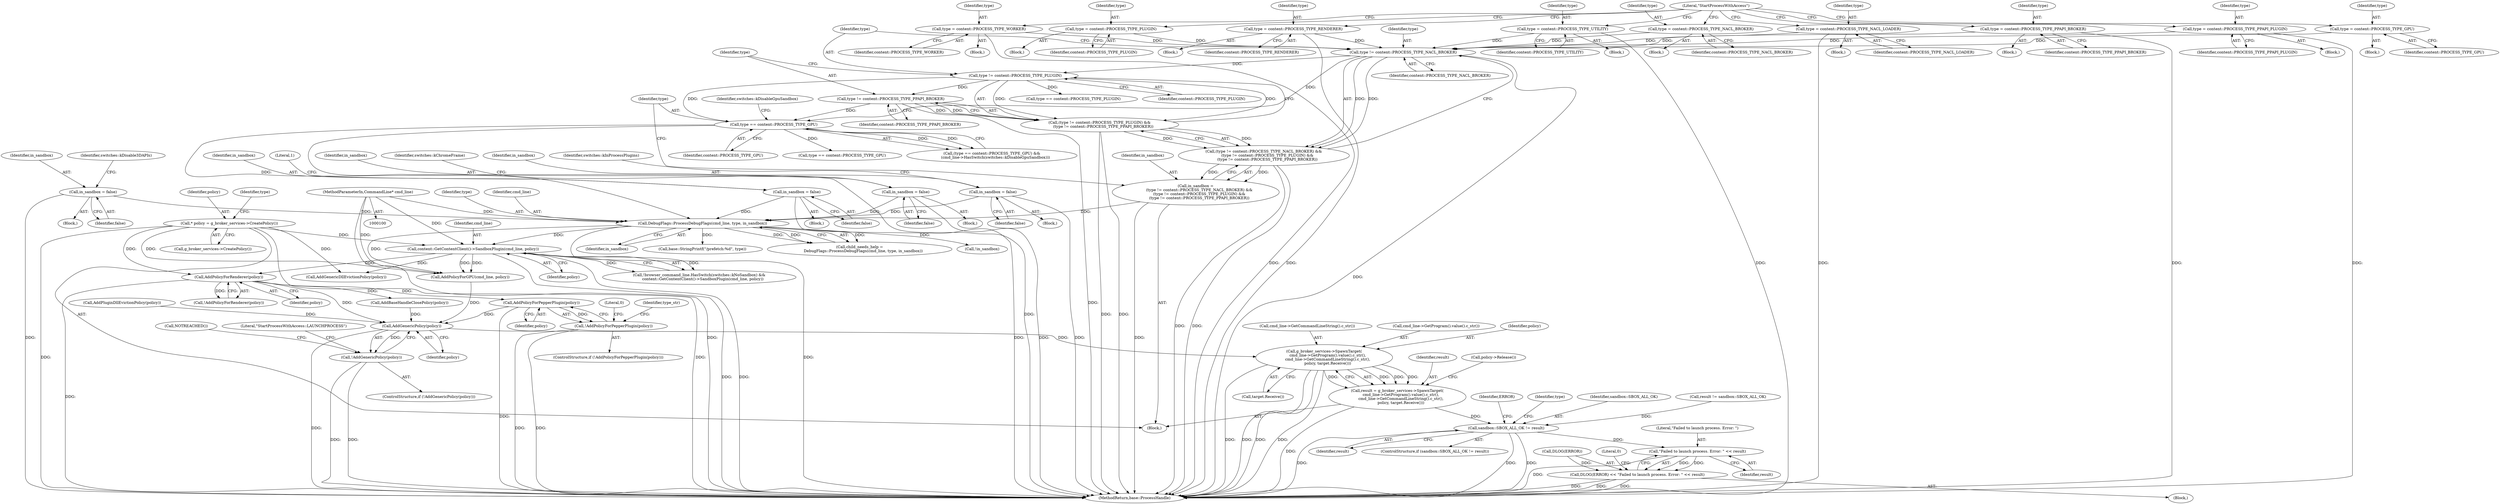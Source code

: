 digraph "0_Chrome_cd0bd79d6ebdb72183e6f0833673464cc10b3600_30@pointer" {
"1000377" [label="(Call,AddPolicyForPepperPlugin(policy))"];
"1000354" [label="(Call,AddPolicyForRenderer(policy))"];
"1000290" [label="(Call,* policy = g_broker_services->CreatePolicy())"];
"1000302" [label="(Call,content::GetContentClient()->SandboxPlugin(cmd_line, policy))"];
"1000279" [label="(Call,DebugFlags::ProcessDebugFlags(cmd_line, type, in_sandbox))"];
"1000101" [label="(MethodParameterIn,CommandLine* cmd_line)"];
"1000220" [label="(Call,type == content::PROCESS_TYPE_GPU)"];
"1000208" [label="(Call,type != content::PROCESS_TYPE_NACL_BROKER)"];
"1000129" [label="(Call,type = content::PROCESS_TYPE_PLUGIN)"];
"1000156" [label="(Call,type = content::PROCESS_TYPE_UTILITY)"];
"1000138" [label="(Call,type = content::PROCESS_TYPE_WORKER)"];
"1000120" [label="(Call,type = content::PROCESS_TYPE_RENDERER)"];
"1000147" [label="(Call,type = content::PROCESS_TYPE_NACL_LOADER)"];
"1000192" [label="(Call,type = content::PROCESS_TYPE_PPAPI_BROKER)"];
"1000174" [label="(Call,type = content::PROCESS_TYPE_GPU)"];
"1000165" [label="(Call,type = content::PROCESS_TYPE_NACL_BROKER)"];
"1000183" [label="(Call,type = content::PROCESS_TYPE_PPAPI_PLUGIN)"];
"1000215" [label="(Call,type != content::PROCESS_TYPE_PPAPI_BROKER)"];
"1000212" [label="(Call,type != content::PROCESS_TYPE_PLUGIN)"];
"1000247" [label="(Call,in_sandbox = false)"];
"1000226" [label="(Call,in_sandbox = false)"];
"1000205" [label="(Call,in_sandbox =\n      (type != content::PROCESS_TYPE_NACL_BROKER) &&\n      (type != content::PROCESS_TYPE_PLUGIN) &&\n      (type != content::PROCESS_TYPE_PPAPI_BROKER))"];
"1000207" [label="(Call,(type != content::PROCESS_TYPE_NACL_BROKER) &&\n      (type != content::PROCESS_TYPE_PLUGIN) &&\n      (type != content::PROCESS_TYPE_PPAPI_BROKER))"];
"1000211" [label="(Call,(type != content::PROCESS_TYPE_PLUGIN) &&\n      (type != content::PROCESS_TYPE_PPAPI_BROKER))"];
"1000262" [label="(Call,in_sandbox = false)"];
"1000240" [label="(Call,in_sandbox = false)"];
"1000376" [label="(Call,!AddPolicyForPepperPlugin(policy))"];
"1000424" [label="(Call,AddGenericPolicy(policy))"];
"1000423" [label="(Call,!AddGenericPolicy(policy))"];
"1000436" [label="(Call,g_broker_services->SpawnTarget(\n      cmd_line->GetProgram().value().c_str(),\n      cmd_line->GetCommandLineString().c_str(),\n      policy, target.Receive()))"];
"1000434" [label="(Call,result = g_broker_services->SpawnTarget(\n      cmd_line->GetProgram().value().c_str(),\n      cmd_line->GetCommandLineString().c_str(),\n      policy, target.Receive()))"];
"1000447" [label="(Call,sandbox::SBOX_ALL_OK != result)"];
"1000454" [label="(Call,\"Failed to launch process. Error: \" << result)"];
"1000451" [label="(Call,DLOG(ERROR) << \"Failed to launch process. Error: \" << result)"];
"1000231" [label="(Literal,1)"];
"1000422" [label="(ControlStructure,if (!AddGenericPolicy(policy)))"];
"1000499" [label="(MethodReturn,base::ProcessHandle)"];
"1000242" [label="(Identifier,false)"];
"1000455" [label="(Literal,\"Failed to launch process. Error: \")"];
"1000226" [label="(Call,in_sandbox = false)"];
"1000339" [label="(Call,type == content::PROCESS_TYPE_GPU)"];
"1000450" [label="(Block,)"];
"1000434" [label="(Call,result = g_broker_services->SpawnTarget(\n      cmd_line->GetProgram().value().c_str(),\n      cmd_line->GetCommandLineString().c_str(),\n      policy, target.Receive()))"];
"1000241" [label="(Identifier,in_sandbox)"];
"1000191" [label="(Block,)"];
"1000262" [label="(Call,in_sandbox = false)"];
"1000383" [label="(Identifier,type_str)"];
"1000103" [label="(Block,)"];
"1000290" [label="(Call,* policy = g_broker_services->CreatePolicy())"];
"1000298" [label="(Call,!browser_command_line.HasSwitch(switches::kNoSandbox) &&\n      content::GetContentClient()->SandboxPlugin(cmd_line, policy))"];
"1000449" [label="(Identifier,result)"];
"1000439" [label="(Identifier,policy)"];
"1000224" [label="(Identifier,switches::kDisableGpuSandbox)"];
"1000367" [label="(Call,AddBaseHandleClosePolicy(policy))"];
"1000147" [label="(Call,type = content::PROCESS_TYPE_NACL_LOADER)"];
"1000215" [label="(Call,type != content::PROCESS_TYPE_PPAPI_BROKER)"];
"1000219" [label="(Call,(type == content::PROCESS_TYPE_GPU) &&\n      (cmd_line->HasSwitch(switches::kDisableGpuSandbox)))"];
"1000247" [label="(Call,in_sandbox = false)"];
"1000282" [label="(Identifier,in_sandbox)"];
"1000462" [label="(Identifier,type)"];
"1000157" [label="(Identifier,type)"];
"1000451" [label="(Call,DLOG(ERROR) << \"Failed to launch process. Error: \" << result)"];
"1000220" [label="(Call,type == content::PROCESS_TYPE_GPU)"];
"1000140" [label="(Identifier,content::PROCESS_TYPE_WORKER)"];
"1000376" [label="(Call,!AddPolicyForPepperPlugin(policy))"];
"1000292" [label="(Call,g_broker_services->CreatePolicy())"];
"1000452" [label="(Call,DLOG(ERROR))"];
"1000173" [label="(Block,)"];
"1000212" [label="(Call,type != content::PROCESS_TYPE_PLUGIN)"];
"1000284" [label="(Call,base::StringPrintf(\"/prefetch:%d\", type))"];
"1000137" [label="(Block,)"];
"1000302" [label="(Call,content::GetContentClient()->SandboxPlugin(cmd_line, policy))"];
"1000156" [label="(Call,type = content::PROCESS_TYPE_UTILITY)"];
"1000216" [label="(Identifier,type)"];
"1000130" [label="(Identifier,type)"];
"1000279" [label="(Call,DebugFlags::ProcessDebugFlags(cmd_line, type, in_sandbox))"];
"1000448" [label="(Identifier,sandbox::SBOX_ALL_OK)"];
"1000222" [label="(Identifier,content::PROCESS_TYPE_GPU)"];
"1000213" [label="(Identifier,type)"];
"1000101" [label="(MethodParameterIn,CommandLine* cmd_line)"];
"1000438" [label="(Call,cmd_line->GetCommandLineString().c_str())"];
"1000185" [label="(Identifier,content::PROCESS_TYPE_PPAPI_PLUGIN)"];
"1000227" [label="(Identifier,in_sandbox)"];
"1000245" [label="(Identifier,switches::kInProcessPlugins)"];
"1000377" [label="(Call,AddPolicyForPepperPlugin(policy))"];
"1000119" [label="(Block,)"];
"1000436" [label="(Call,g_broker_services->SpawnTarget(\n      cmd_line->GetProgram().value().c_str(),\n      cmd_line->GetCommandLineString().c_str(),\n      policy, target.Receive()))"];
"1000164" [label="(Block,)"];
"1000246" [label="(Block,)"];
"1000249" [label="(Identifier,false)"];
"1000201" [label="(Literal,\"StartProcessWithAccess\")"];
"1000129" [label="(Call,type = content::PROCESS_TYPE_PLUGIN)"];
"1000291" [label="(Identifier,policy)"];
"1000375" [label="(ControlStructure,if (!AddPolicyForPepperPlugin(policy)))"];
"1000435" [label="(Identifier,result)"];
"1000192" [label="(Call,type = content::PROCESS_TYPE_PPAPI_BROKER)"];
"1000146" [label="(Block,)"];
"1000139" [label="(Identifier,type)"];
"1000128" [label="(Block,)"];
"1000261" [label="(Block,)"];
"1000209" [label="(Identifier,type)"];
"1000295" [label="(Call,type == content::PROCESS_TYPE_PLUGIN)"];
"1000122" [label="(Identifier,content::PROCESS_TYPE_RENDERER)"];
"1000149" [label="(Identifier,content::PROCESS_TYPE_NACL_LOADER)"];
"1000210" [label="(Identifier,content::PROCESS_TYPE_NACL_BROKER)"];
"1000182" [label="(Block,)"];
"1000345" [label="(Call,AddPolicyForGPU(cmd_line, policy))"];
"1000184" [label="(Identifier,type)"];
"1000335" [label="(Call,AddPluginDllEvictionPolicy(policy))"];
"1000225" [label="(Block,)"];
"1000425" [label="(Identifier,policy)"];
"1000206" [label="(Identifier,in_sandbox)"];
"1000183" [label="(Call,type = content::PROCESS_TYPE_PPAPI_PLUGIN)"];
"1000304" [label="(Identifier,policy)"];
"1000211" [label="(Call,(type != content::PROCESS_TYPE_PLUGIN) &&\n      (type != content::PROCESS_TYPE_PPAPI_BROKER))"];
"1000380" [label="(Literal,0)"];
"1000263" [label="(Identifier,in_sandbox)"];
"1000264" [label="(Identifier,false)"];
"1000281" [label="(Identifier,type)"];
"1000456" [label="(Identifier,result)"];
"1000417" [label="(Call,result != sandbox::SBOX_ALL_OK)"];
"1000427" [label="(Call,NOTREACHED())"];
"1000354" [label="(Call,AddPolicyForRenderer(policy))"];
"1000447" [label="(Call,sandbox::SBOX_ALL_OK != result)"];
"1000167" [label="(Identifier,content::PROCESS_TYPE_NACL_BROKER)"];
"1000214" [label="(Identifier,content::PROCESS_TYPE_PLUGIN)"];
"1000138" [label="(Call,type = content::PROCESS_TYPE_WORKER)"];
"1000120" [label="(Call,type = content::PROCESS_TYPE_RENDERER)"];
"1000239" [label="(Block,)"];
"1000148" [label="(Identifier,type)"];
"1000166" [label="(Identifier,type)"];
"1000378" [label="(Identifier,policy)"];
"1000131" [label="(Identifier,content::PROCESS_TYPE_PLUGIN)"];
"1000454" [label="(Call,\"Failed to launch process. Error: \" << result)"];
"1000296" [label="(Identifier,type)"];
"1000207" [label="(Call,(type != content::PROCESS_TYPE_NACL_BROKER) &&\n      (type != content::PROCESS_TYPE_PLUGIN) &&\n      (type != content::PROCESS_TYPE_PPAPI_BROKER))"];
"1000437" [label="(Call,cmd_line->GetProgram().value().c_str())"];
"1000267" [label="(Identifier,switches::kChromeFrame)"];
"1000277" [label="(Call,child_needs_help =\n      DebugFlags::ProcessDebugFlags(cmd_line, type, in_sandbox))"];
"1000431" [label="(Literal,\"StartProcessWithAccess::LAUNCHPROCESS\")"];
"1000446" [label="(ControlStructure,if (sandbox::SBOX_ALL_OK != result))"];
"1000303" [label="(Identifier,cmd_line)"];
"1000228" [label="(Identifier,false)"];
"1000165" [label="(Call,type = content::PROCESS_TYPE_NACL_BROKER)"];
"1000205" [label="(Call,in_sandbox =\n      (type != content::PROCESS_TYPE_NACL_BROKER) &&\n      (type != content::PROCESS_TYPE_PLUGIN) &&\n      (type != content::PROCESS_TYPE_PPAPI_BROKER))"];
"1000194" [label="(Identifier,content::PROCESS_TYPE_PPAPI_BROKER)"];
"1000176" [label="(Identifier,content::PROCESS_TYPE_GPU)"];
"1000453" [label="(Identifier,ERROR)"];
"1000280" [label="(Identifier,cmd_line)"];
"1000158" [label="(Identifier,content::PROCESS_TYPE_UTILITY)"];
"1000254" [label="(Identifier,switches::kDisable3DAPIs)"];
"1000174" [label="(Call,type = content::PROCESS_TYPE_GPU)"];
"1000240" [label="(Call,in_sandbox = false)"];
"1000155" [label="(Block,)"];
"1000441" [label="(Call,policy->Release())"];
"1000221" [label="(Identifier,type)"];
"1000121" [label="(Identifier,type)"];
"1000423" [label="(Call,!AddGenericPolicy(policy))"];
"1000355" [label="(Identifier,policy)"];
"1000353" [label="(Call,!AddPolicyForRenderer(policy))"];
"1000217" [label="(Identifier,content::PROCESS_TYPE_PPAPI_BROKER)"];
"1000175" [label="(Identifier,type)"];
"1000333" [label="(Call,AddGenericDllEvictionPolicy(policy))"];
"1000193" [label="(Identifier,type)"];
"1000248" [label="(Identifier,in_sandbox)"];
"1000458" [label="(Literal,0)"];
"1000440" [label="(Call,target.Receive())"];
"1000424" [label="(Call,AddGenericPolicy(policy))"];
"1000208" [label="(Call,type != content::PROCESS_TYPE_NACL_BROKER)"];
"1000310" [label="(Call,!in_sandbox)"];
"1000377" -> "1000376"  [label="AST: "];
"1000377" -> "1000378"  [label="CFG: "];
"1000378" -> "1000377"  [label="AST: "];
"1000376" -> "1000377"  [label="CFG: "];
"1000377" -> "1000499"  [label="DDG: "];
"1000377" -> "1000376"  [label="DDG: "];
"1000354" -> "1000377"  [label="DDG: "];
"1000377" -> "1000424"  [label="DDG: "];
"1000354" -> "1000353"  [label="AST: "];
"1000354" -> "1000355"  [label="CFG: "];
"1000355" -> "1000354"  [label="AST: "];
"1000353" -> "1000354"  [label="CFG: "];
"1000354" -> "1000499"  [label="DDG: "];
"1000354" -> "1000353"  [label="DDG: "];
"1000290" -> "1000354"  [label="DDG: "];
"1000302" -> "1000354"  [label="DDG: "];
"1000354" -> "1000367"  [label="DDG: "];
"1000354" -> "1000424"  [label="DDG: "];
"1000290" -> "1000103"  [label="AST: "];
"1000290" -> "1000292"  [label="CFG: "];
"1000291" -> "1000290"  [label="AST: "];
"1000292" -> "1000290"  [label="AST: "];
"1000296" -> "1000290"  [label="CFG: "];
"1000290" -> "1000499"  [label="DDG: "];
"1000290" -> "1000499"  [label="DDG: "];
"1000290" -> "1000302"  [label="DDG: "];
"1000290" -> "1000333"  [label="DDG: "];
"1000290" -> "1000345"  [label="DDG: "];
"1000302" -> "1000298"  [label="AST: "];
"1000302" -> "1000304"  [label="CFG: "];
"1000303" -> "1000302"  [label="AST: "];
"1000304" -> "1000302"  [label="AST: "];
"1000298" -> "1000302"  [label="CFG: "];
"1000302" -> "1000499"  [label="DDG: "];
"1000302" -> "1000499"  [label="DDG: "];
"1000302" -> "1000298"  [label="DDG: "];
"1000302" -> "1000298"  [label="DDG: "];
"1000279" -> "1000302"  [label="DDG: "];
"1000101" -> "1000302"  [label="DDG: "];
"1000302" -> "1000333"  [label="DDG: "];
"1000302" -> "1000345"  [label="DDG: "];
"1000302" -> "1000345"  [label="DDG: "];
"1000279" -> "1000277"  [label="AST: "];
"1000279" -> "1000282"  [label="CFG: "];
"1000280" -> "1000279"  [label="AST: "];
"1000281" -> "1000279"  [label="AST: "];
"1000282" -> "1000279"  [label="AST: "];
"1000277" -> "1000279"  [label="CFG: "];
"1000279" -> "1000499"  [label="DDG: "];
"1000279" -> "1000277"  [label="DDG: "];
"1000279" -> "1000277"  [label="DDG: "];
"1000279" -> "1000277"  [label="DDG: "];
"1000101" -> "1000279"  [label="DDG: "];
"1000220" -> "1000279"  [label="DDG: "];
"1000247" -> "1000279"  [label="DDG: "];
"1000226" -> "1000279"  [label="DDG: "];
"1000205" -> "1000279"  [label="DDG: "];
"1000262" -> "1000279"  [label="DDG: "];
"1000240" -> "1000279"  [label="DDG: "];
"1000279" -> "1000284"  [label="DDG: "];
"1000279" -> "1000310"  [label="DDG: "];
"1000279" -> "1000345"  [label="DDG: "];
"1000101" -> "1000100"  [label="AST: "];
"1000101" -> "1000499"  [label="DDG: "];
"1000101" -> "1000345"  [label="DDG: "];
"1000220" -> "1000219"  [label="AST: "];
"1000220" -> "1000222"  [label="CFG: "];
"1000221" -> "1000220"  [label="AST: "];
"1000222" -> "1000220"  [label="AST: "];
"1000224" -> "1000220"  [label="CFG: "];
"1000219" -> "1000220"  [label="CFG: "];
"1000220" -> "1000499"  [label="DDG: "];
"1000220" -> "1000219"  [label="DDG: "];
"1000220" -> "1000219"  [label="DDG: "];
"1000208" -> "1000220"  [label="DDG: "];
"1000215" -> "1000220"  [label="DDG: "];
"1000212" -> "1000220"  [label="DDG: "];
"1000220" -> "1000339"  [label="DDG: "];
"1000208" -> "1000207"  [label="AST: "];
"1000208" -> "1000210"  [label="CFG: "];
"1000209" -> "1000208"  [label="AST: "];
"1000210" -> "1000208"  [label="AST: "];
"1000213" -> "1000208"  [label="CFG: "];
"1000207" -> "1000208"  [label="CFG: "];
"1000208" -> "1000499"  [label="DDG: "];
"1000208" -> "1000207"  [label="DDG: "];
"1000208" -> "1000207"  [label="DDG: "];
"1000129" -> "1000208"  [label="DDG: "];
"1000156" -> "1000208"  [label="DDG: "];
"1000138" -> "1000208"  [label="DDG: "];
"1000120" -> "1000208"  [label="DDG: "];
"1000147" -> "1000208"  [label="DDG: "];
"1000192" -> "1000208"  [label="DDG: "];
"1000174" -> "1000208"  [label="DDG: "];
"1000165" -> "1000208"  [label="DDG: "];
"1000183" -> "1000208"  [label="DDG: "];
"1000208" -> "1000212"  [label="DDG: "];
"1000129" -> "1000128"  [label="AST: "];
"1000129" -> "1000131"  [label="CFG: "];
"1000130" -> "1000129"  [label="AST: "];
"1000131" -> "1000129"  [label="AST: "];
"1000201" -> "1000129"  [label="CFG: "];
"1000156" -> "1000155"  [label="AST: "];
"1000156" -> "1000158"  [label="CFG: "];
"1000157" -> "1000156"  [label="AST: "];
"1000158" -> "1000156"  [label="AST: "];
"1000201" -> "1000156"  [label="CFG: "];
"1000156" -> "1000499"  [label="DDG: "];
"1000138" -> "1000137"  [label="AST: "];
"1000138" -> "1000140"  [label="CFG: "];
"1000139" -> "1000138"  [label="AST: "];
"1000140" -> "1000138"  [label="AST: "];
"1000201" -> "1000138"  [label="CFG: "];
"1000138" -> "1000499"  [label="DDG: "];
"1000120" -> "1000119"  [label="AST: "];
"1000120" -> "1000122"  [label="CFG: "];
"1000121" -> "1000120"  [label="AST: "];
"1000122" -> "1000120"  [label="AST: "];
"1000201" -> "1000120"  [label="CFG: "];
"1000120" -> "1000499"  [label="DDG: "];
"1000147" -> "1000146"  [label="AST: "];
"1000147" -> "1000149"  [label="CFG: "];
"1000148" -> "1000147"  [label="AST: "];
"1000149" -> "1000147"  [label="AST: "];
"1000201" -> "1000147"  [label="CFG: "];
"1000147" -> "1000499"  [label="DDG: "];
"1000192" -> "1000191"  [label="AST: "];
"1000192" -> "1000194"  [label="CFG: "];
"1000193" -> "1000192"  [label="AST: "];
"1000194" -> "1000192"  [label="AST: "];
"1000201" -> "1000192"  [label="CFG: "];
"1000192" -> "1000499"  [label="DDG: "];
"1000174" -> "1000173"  [label="AST: "];
"1000174" -> "1000176"  [label="CFG: "];
"1000175" -> "1000174"  [label="AST: "];
"1000176" -> "1000174"  [label="AST: "];
"1000201" -> "1000174"  [label="CFG: "];
"1000165" -> "1000164"  [label="AST: "];
"1000165" -> "1000167"  [label="CFG: "];
"1000166" -> "1000165"  [label="AST: "];
"1000167" -> "1000165"  [label="AST: "];
"1000201" -> "1000165"  [label="CFG: "];
"1000183" -> "1000182"  [label="AST: "];
"1000183" -> "1000185"  [label="CFG: "];
"1000184" -> "1000183"  [label="AST: "];
"1000185" -> "1000183"  [label="AST: "];
"1000201" -> "1000183"  [label="CFG: "];
"1000183" -> "1000499"  [label="DDG: "];
"1000215" -> "1000211"  [label="AST: "];
"1000215" -> "1000217"  [label="CFG: "];
"1000216" -> "1000215"  [label="AST: "];
"1000217" -> "1000215"  [label="AST: "];
"1000211" -> "1000215"  [label="CFG: "];
"1000215" -> "1000499"  [label="DDG: "];
"1000215" -> "1000211"  [label="DDG: "];
"1000215" -> "1000211"  [label="DDG: "];
"1000212" -> "1000215"  [label="DDG: "];
"1000212" -> "1000211"  [label="AST: "];
"1000212" -> "1000214"  [label="CFG: "];
"1000213" -> "1000212"  [label="AST: "];
"1000214" -> "1000212"  [label="AST: "];
"1000216" -> "1000212"  [label="CFG: "];
"1000211" -> "1000212"  [label="CFG: "];
"1000212" -> "1000211"  [label="DDG: "];
"1000212" -> "1000211"  [label="DDG: "];
"1000212" -> "1000295"  [label="DDG: "];
"1000247" -> "1000246"  [label="AST: "];
"1000247" -> "1000249"  [label="CFG: "];
"1000248" -> "1000247"  [label="AST: "];
"1000249" -> "1000247"  [label="AST: "];
"1000254" -> "1000247"  [label="CFG: "];
"1000247" -> "1000499"  [label="DDG: "];
"1000226" -> "1000225"  [label="AST: "];
"1000226" -> "1000228"  [label="CFG: "];
"1000227" -> "1000226"  [label="AST: "];
"1000228" -> "1000226"  [label="AST: "];
"1000231" -> "1000226"  [label="CFG: "];
"1000226" -> "1000499"  [label="DDG: "];
"1000205" -> "1000103"  [label="AST: "];
"1000205" -> "1000207"  [label="CFG: "];
"1000206" -> "1000205"  [label="AST: "];
"1000207" -> "1000205"  [label="AST: "];
"1000221" -> "1000205"  [label="CFG: "];
"1000205" -> "1000499"  [label="DDG: "];
"1000207" -> "1000205"  [label="DDG: "];
"1000207" -> "1000205"  [label="DDG: "];
"1000207" -> "1000211"  [label="CFG: "];
"1000211" -> "1000207"  [label="AST: "];
"1000207" -> "1000499"  [label="DDG: "];
"1000207" -> "1000499"  [label="DDG: "];
"1000211" -> "1000207"  [label="DDG: "];
"1000211" -> "1000207"  [label="DDG: "];
"1000211" -> "1000499"  [label="DDG: "];
"1000211" -> "1000499"  [label="DDG: "];
"1000262" -> "1000261"  [label="AST: "];
"1000262" -> "1000264"  [label="CFG: "];
"1000263" -> "1000262"  [label="AST: "];
"1000264" -> "1000262"  [label="AST: "];
"1000267" -> "1000262"  [label="CFG: "];
"1000262" -> "1000499"  [label="DDG: "];
"1000240" -> "1000239"  [label="AST: "];
"1000240" -> "1000242"  [label="CFG: "];
"1000241" -> "1000240"  [label="AST: "];
"1000242" -> "1000240"  [label="AST: "];
"1000245" -> "1000240"  [label="CFG: "];
"1000240" -> "1000499"  [label="DDG: "];
"1000376" -> "1000375"  [label="AST: "];
"1000380" -> "1000376"  [label="CFG: "];
"1000383" -> "1000376"  [label="CFG: "];
"1000376" -> "1000499"  [label="DDG: "];
"1000376" -> "1000499"  [label="DDG: "];
"1000424" -> "1000423"  [label="AST: "];
"1000424" -> "1000425"  [label="CFG: "];
"1000425" -> "1000424"  [label="AST: "];
"1000423" -> "1000424"  [label="CFG: "];
"1000424" -> "1000499"  [label="DDG: "];
"1000424" -> "1000423"  [label="DDG: "];
"1000335" -> "1000424"  [label="DDG: "];
"1000367" -> "1000424"  [label="DDG: "];
"1000345" -> "1000424"  [label="DDG: "];
"1000424" -> "1000436"  [label="DDG: "];
"1000423" -> "1000422"  [label="AST: "];
"1000427" -> "1000423"  [label="CFG: "];
"1000431" -> "1000423"  [label="CFG: "];
"1000423" -> "1000499"  [label="DDG: "];
"1000423" -> "1000499"  [label="DDG: "];
"1000436" -> "1000434"  [label="AST: "];
"1000436" -> "1000440"  [label="CFG: "];
"1000437" -> "1000436"  [label="AST: "];
"1000438" -> "1000436"  [label="AST: "];
"1000439" -> "1000436"  [label="AST: "];
"1000440" -> "1000436"  [label="AST: "];
"1000434" -> "1000436"  [label="CFG: "];
"1000436" -> "1000499"  [label="DDG: "];
"1000436" -> "1000499"  [label="DDG: "];
"1000436" -> "1000499"  [label="DDG: "];
"1000436" -> "1000499"  [label="DDG: "];
"1000436" -> "1000434"  [label="DDG: "];
"1000436" -> "1000434"  [label="DDG: "];
"1000436" -> "1000434"  [label="DDG: "];
"1000436" -> "1000434"  [label="DDG: "];
"1000434" -> "1000103"  [label="AST: "];
"1000435" -> "1000434"  [label="AST: "];
"1000441" -> "1000434"  [label="CFG: "];
"1000434" -> "1000499"  [label="DDG: "];
"1000434" -> "1000447"  [label="DDG: "];
"1000447" -> "1000446"  [label="AST: "];
"1000447" -> "1000449"  [label="CFG: "];
"1000448" -> "1000447"  [label="AST: "];
"1000449" -> "1000447"  [label="AST: "];
"1000453" -> "1000447"  [label="CFG: "];
"1000462" -> "1000447"  [label="CFG: "];
"1000447" -> "1000499"  [label="DDG: "];
"1000447" -> "1000499"  [label="DDG: "];
"1000447" -> "1000499"  [label="DDG: "];
"1000417" -> "1000447"  [label="DDG: "];
"1000447" -> "1000454"  [label="DDG: "];
"1000454" -> "1000451"  [label="AST: "];
"1000454" -> "1000456"  [label="CFG: "];
"1000455" -> "1000454"  [label="AST: "];
"1000456" -> "1000454"  [label="AST: "];
"1000451" -> "1000454"  [label="CFG: "];
"1000454" -> "1000499"  [label="DDG: "];
"1000454" -> "1000451"  [label="DDG: "];
"1000454" -> "1000451"  [label="DDG: "];
"1000451" -> "1000450"  [label="AST: "];
"1000452" -> "1000451"  [label="AST: "];
"1000458" -> "1000451"  [label="CFG: "];
"1000451" -> "1000499"  [label="DDG: "];
"1000451" -> "1000499"  [label="DDG: "];
"1000451" -> "1000499"  [label="DDG: "];
"1000452" -> "1000451"  [label="DDG: "];
}
